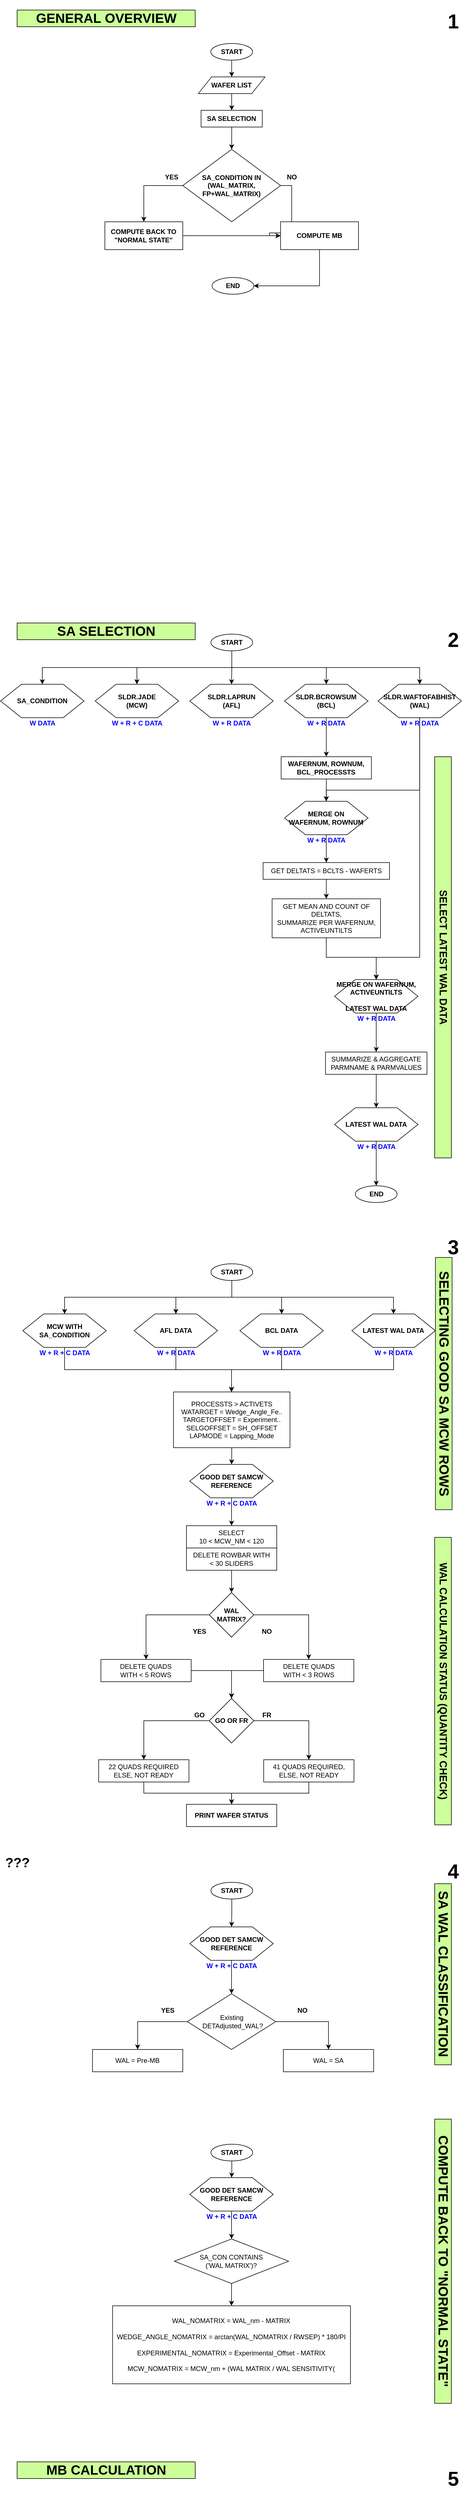 <mxfile version="12.9.9" type="github">
  <diagram id="1Mv5UenHe6NZsJKYI-XA" name="Page-1">
    <mxGraphModel dx="1143" dy="1230" grid="1" gridSize="10" guides="1" tooltips="1" connect="1" arrows="1" fold="1" page="1" pageScale="1" pageWidth="850" pageHeight="1100" math="0" shadow="0">
      <root>
        <mxCell id="0" />
        <mxCell id="1" parent="0" />
        <mxCell id="eDKnLKu3AF1lJeht246Q-283" value="&lt;h1&gt;SA WAL CLASSIFICATION&lt;/h1&gt;" style="rounded=0;whiteSpace=wrap;html=1;fontStyle=1;fillColor=#CCFF99;rotation=90;" vertex="1" parent="1">
          <mxGeometry x="642.47" y="3530" width="325.06" height="30" as="geometry" />
        </mxCell>
        <mxCell id="eDKnLKu3AF1lJeht246Q-268" value="&lt;h1&gt;SELECTING GOOD SA MCW ROWS&lt;/h1&gt;" style="rounded=0;whiteSpace=wrap;html=1;fontStyle=1;fillColor=#CCFF99;rotation=90;" vertex="1" parent="1">
          <mxGeometry x="580" y="2470" width="452.68" height="30" as="geometry" />
        </mxCell>
        <mxCell id="eDKnLKu3AF1lJeht246Q-3" style="edgeStyle=orthogonalEdgeStyle;rounded=0;orthogonalLoop=1;jettySize=auto;html=1;exitX=0.5;exitY=1;exitDx=0;exitDy=0;entryX=0.5;entryY=0;entryDx=0;entryDy=0;fontStyle=1" edge="1" parent="1" source="eDKnLKu3AF1lJeht246Q-1" target="eDKnLKu3AF1lJeht246Q-2">
          <mxGeometry relative="1" as="geometry" />
        </mxCell>
        <mxCell id="eDKnLKu3AF1lJeht246Q-1" value="&lt;span&gt;START&lt;/span&gt;" style="ellipse;whiteSpace=wrap;html=1;fontStyle=1" vertex="1" parent="1">
          <mxGeometry x="387.76" y="80" width="75" height="30" as="geometry" />
        </mxCell>
        <mxCell id="eDKnLKu3AF1lJeht246Q-5" style="edgeStyle=orthogonalEdgeStyle;rounded=0;orthogonalLoop=1;jettySize=auto;html=1;exitX=0.5;exitY=1;exitDx=0;exitDy=0;entryX=0.5;entryY=0;entryDx=0;entryDy=0;fontStyle=1" edge="1" parent="1" source="eDKnLKu3AF1lJeht246Q-2" target="eDKnLKu3AF1lJeht246Q-4">
          <mxGeometry relative="1" as="geometry" />
        </mxCell>
        <mxCell id="eDKnLKu3AF1lJeht246Q-2" value="WAFER LIST" style="shape=parallelogram;perimeter=parallelogramPerimeter;whiteSpace=wrap;html=1;fontStyle=1" vertex="1" parent="1">
          <mxGeometry x="365.26" y="140" width="120" height="30" as="geometry" />
        </mxCell>
        <mxCell id="eDKnLKu3AF1lJeht246Q-7" value="" style="edgeStyle=orthogonalEdgeStyle;rounded=0;orthogonalLoop=1;jettySize=auto;html=1;fontStyle=1" edge="1" parent="1" source="eDKnLKu3AF1lJeht246Q-4" target="eDKnLKu3AF1lJeht246Q-6">
          <mxGeometry relative="1" as="geometry" />
        </mxCell>
        <mxCell id="eDKnLKu3AF1lJeht246Q-4" value="&lt;span&gt;SA SELECTION&lt;/span&gt;" style="rounded=0;whiteSpace=wrap;html=1;fontStyle=1" vertex="1" parent="1">
          <mxGeometry x="370.27" y="200" width="110" height="30" as="geometry" />
        </mxCell>
        <mxCell id="eDKnLKu3AF1lJeht246Q-11" style="edgeStyle=orthogonalEdgeStyle;rounded=0;orthogonalLoop=1;jettySize=auto;html=1;exitX=0;exitY=0.5;exitDx=0;exitDy=0;entryX=0.5;entryY=0;entryDx=0;entryDy=0;fontStyle=1" edge="1" parent="1" source="eDKnLKu3AF1lJeht246Q-6" target="eDKnLKu3AF1lJeht246Q-8">
          <mxGeometry relative="1" as="geometry" />
        </mxCell>
        <mxCell id="eDKnLKu3AF1lJeht246Q-12" style="edgeStyle=orthogonalEdgeStyle;rounded=0;orthogonalLoop=1;jettySize=auto;html=1;exitX=1;exitY=0.5;exitDx=0;exitDy=0;fontStyle=1" edge="1" parent="1" source="eDKnLKu3AF1lJeht246Q-6" target="eDKnLKu3AF1lJeht246Q-10">
          <mxGeometry relative="1" as="geometry" />
        </mxCell>
        <mxCell id="eDKnLKu3AF1lJeht246Q-6" value="SA_CONDITION IN (WAL_MATRIX, FP+WAL_MATRIX)" style="rhombus;whiteSpace=wrap;html=1;fontStyle=1" vertex="1" parent="1">
          <mxGeometry x="337.4" y="270" width="175.71" height="130" as="geometry" />
        </mxCell>
        <mxCell id="eDKnLKu3AF1lJeht246Q-17" style="edgeStyle=orthogonalEdgeStyle;rounded=0;orthogonalLoop=1;jettySize=auto;html=1;exitX=1;exitY=0.5;exitDx=0;exitDy=0;fontStyle=1" edge="1" parent="1" source="eDKnLKu3AF1lJeht246Q-8" target="eDKnLKu3AF1lJeht246Q-10">
          <mxGeometry relative="1" as="geometry" />
        </mxCell>
        <mxCell id="eDKnLKu3AF1lJeht246Q-8" value="&lt;span&gt;COMPUTE BACK TO &quot;NORMAL STATE&quot;&lt;br&gt;&lt;/span&gt;" style="rounded=0;whiteSpace=wrap;html=1;fontStyle=1" vertex="1" parent="1">
          <mxGeometry x="197.4" y="400" width="140" height="50" as="geometry" />
        </mxCell>
        <mxCell id="eDKnLKu3AF1lJeht246Q-20" style="edgeStyle=orthogonalEdgeStyle;rounded=0;orthogonalLoop=1;jettySize=auto;html=1;exitX=0.5;exitY=1;exitDx=0;exitDy=0;entryX=1;entryY=0.5;entryDx=0;entryDy=0;fontStyle=1" edge="1" parent="1" source="eDKnLKu3AF1lJeht246Q-10" target="eDKnLKu3AF1lJeht246Q-18">
          <mxGeometry relative="1" as="geometry" />
        </mxCell>
        <mxCell id="eDKnLKu3AF1lJeht246Q-10" value="&lt;span&gt;COMPUTE MB&lt;br&gt;&lt;/span&gt;" style="rounded=0;whiteSpace=wrap;html=1;fontStyle=1" vertex="1" parent="1">
          <mxGeometry x="513.11" y="400" width="140" height="50" as="geometry" />
        </mxCell>
        <mxCell id="eDKnLKu3AF1lJeht246Q-13" value="&lt;span&gt;YES&lt;/span&gt;" style="text;html=1;align=center;verticalAlign=middle;resizable=0;points=[];autosize=1;fontStyle=1" vertex="1" parent="1">
          <mxGeometry x="297.4" y="310" width="40" height="20" as="geometry" />
        </mxCell>
        <mxCell id="eDKnLKu3AF1lJeht246Q-14" value="&lt;span&gt;NO&lt;/span&gt;" style="text;html=1;align=center;verticalAlign=middle;resizable=0;points=[];autosize=1;fontStyle=1" vertex="1" parent="1">
          <mxGeometry x="518.11" y="310" width="30" height="20" as="geometry" />
        </mxCell>
        <mxCell id="eDKnLKu3AF1lJeht246Q-18" value="&lt;span&gt;END&lt;/span&gt;" style="ellipse;whiteSpace=wrap;html=1;fontStyle=1" vertex="1" parent="1">
          <mxGeometry x="390" y="500" width="75" height="30" as="geometry" />
        </mxCell>
        <mxCell id="eDKnLKu3AF1lJeht246Q-21" value="&lt;h1&gt;&lt;span&gt;SA SELECTION&lt;/span&gt;&lt;/h1&gt;" style="rounded=0;whiteSpace=wrap;html=1;fontStyle=1;fillColor=#CCFF99;" vertex="1" parent="1">
          <mxGeometry x="39.76" y="1120" width="320" height="30" as="geometry" />
        </mxCell>
        <mxCell id="eDKnLKu3AF1lJeht246Q-38" style="edgeStyle=orthogonalEdgeStyle;rounded=0;orthogonalLoop=1;jettySize=auto;html=1;exitX=0.5;exitY=1;exitDx=0;exitDy=0;fontStyle=1" edge="1" parent="1" source="eDKnLKu3AF1lJeht246Q-22" target="eDKnLKu3AF1lJeht246Q-36">
          <mxGeometry relative="1" as="geometry" />
        </mxCell>
        <mxCell id="eDKnLKu3AF1lJeht246Q-39" style="edgeStyle=orthogonalEdgeStyle;rounded=0;orthogonalLoop=1;jettySize=auto;html=1;exitX=0.5;exitY=1;exitDx=0;exitDy=0;fontStyle=1" edge="1" parent="1" source="eDKnLKu3AF1lJeht246Q-22" target="eDKnLKu3AF1lJeht246Q-29">
          <mxGeometry relative="1" as="geometry" />
        </mxCell>
        <mxCell id="eDKnLKu3AF1lJeht246Q-40" style="edgeStyle=orthogonalEdgeStyle;rounded=0;orthogonalLoop=1;jettySize=auto;html=1;exitX=0.5;exitY=1;exitDx=0;exitDy=0;fontStyle=1" edge="1" parent="1" source="eDKnLKu3AF1lJeht246Q-22" target="eDKnLKu3AF1lJeht246Q-23">
          <mxGeometry relative="1" as="geometry" />
        </mxCell>
        <mxCell id="eDKnLKu3AF1lJeht246Q-41" style="edgeStyle=orthogonalEdgeStyle;rounded=0;orthogonalLoop=1;jettySize=auto;html=1;exitX=0.5;exitY=1;exitDx=0;exitDy=0;fontStyle=1" edge="1" parent="1" source="eDKnLKu3AF1lJeht246Q-22" target="eDKnLKu3AF1lJeht246Q-25">
          <mxGeometry relative="1" as="geometry" />
        </mxCell>
        <mxCell id="eDKnLKu3AF1lJeht246Q-42" style="edgeStyle=orthogonalEdgeStyle;rounded=0;orthogonalLoop=1;jettySize=auto;html=1;exitX=0.5;exitY=1;exitDx=0;exitDy=0;fontStyle=1" edge="1" parent="1" source="eDKnLKu3AF1lJeht246Q-22" target="eDKnLKu3AF1lJeht246Q-27">
          <mxGeometry relative="1" as="geometry" />
        </mxCell>
        <mxCell id="eDKnLKu3AF1lJeht246Q-22" value="&lt;span&gt;START&lt;/span&gt;" style="ellipse;whiteSpace=wrap;html=1;fontStyle=1" vertex="1" parent="1">
          <mxGeometry x="388" y="1140" width="75" height="30" as="geometry" />
        </mxCell>
        <mxCell id="eDKnLKu3AF1lJeht246Q-23" value="SLDR.JADE&lt;br&gt;(MCW)" style="shape=hexagon;perimeter=hexagonPerimeter2;whiteSpace=wrap;html=1;fontStyle=1" vertex="1" parent="1">
          <mxGeometry x="180" y="1230" width="150" height="60" as="geometry" />
        </mxCell>
        <mxCell id="eDKnLKu3AF1lJeht246Q-24" value="&lt;font color=&quot;#0000ff&quot;&gt;W + R + C DATA&lt;/font&gt;" style="text;html=1;align=center;verticalAlign=middle;resizable=0;points=[];autosize=1;fontStyle=1" vertex="1" parent="1">
          <mxGeometry x="200" y="1290" width="110" height="20" as="geometry" />
        </mxCell>
        <mxCell id="eDKnLKu3AF1lJeht246Q-25" value="SLDR.LAPRUN&lt;br&gt;(AFL)" style="shape=hexagon;perimeter=hexagonPerimeter2;whiteSpace=wrap;html=1;fontStyle=1" vertex="1" parent="1">
          <mxGeometry x="350" y="1230" width="150" height="60" as="geometry" />
        </mxCell>
        <mxCell id="eDKnLKu3AF1lJeht246Q-26" value="&lt;font color=&quot;#0000ff&quot;&gt;W + R DATA&lt;/font&gt;" style="text;html=1;align=center;verticalAlign=middle;resizable=0;points=[];autosize=1;fontStyle=1" vertex="1" parent="1">
          <mxGeometry x="385" y="1290" width="80" height="20" as="geometry" />
        </mxCell>
        <mxCell id="eDKnLKu3AF1lJeht246Q-142" value="" style="edgeStyle=orthogonalEdgeStyle;rounded=0;orthogonalLoop=1;jettySize=auto;html=1;fontStyle=1" edge="1" parent="1" source="eDKnLKu3AF1lJeht246Q-27" target="eDKnLKu3AF1lJeht246Q-44">
          <mxGeometry relative="1" as="geometry" />
        </mxCell>
        <mxCell id="eDKnLKu3AF1lJeht246Q-27" value="SLDR.BCROWSUM&lt;br&gt;(BCL)" style="shape=hexagon;perimeter=hexagonPerimeter2;whiteSpace=wrap;html=1;fontStyle=1" vertex="1" parent="1">
          <mxGeometry x="520.27" y="1230" width="150" height="60" as="geometry" />
        </mxCell>
        <mxCell id="eDKnLKu3AF1lJeht246Q-28" value="&lt;font color=&quot;#0000ff&quot;&gt;W + R DATA&lt;/font&gt;" style="text;html=1;align=center;verticalAlign=middle;resizable=0;points=[];autosize=1;fontStyle=1" vertex="1" parent="1">
          <mxGeometry x="555.27" y="1290" width="80" height="20" as="geometry" />
        </mxCell>
        <mxCell id="eDKnLKu3AF1lJeht246Q-70" style="edgeStyle=orthogonalEdgeStyle;rounded=0;orthogonalLoop=1;jettySize=auto;html=1;fontStyle=1" edge="1" parent="1" source="eDKnLKu3AF1lJeht246Q-29" target="eDKnLKu3AF1lJeht246Q-63">
          <mxGeometry relative="1" as="geometry">
            <Array as="points">
              <mxPoint x="763" y="1720" />
              <mxPoint x="685" y="1720" />
            </Array>
          </mxGeometry>
        </mxCell>
        <mxCell id="eDKnLKu3AF1lJeht246Q-143" style="edgeStyle=orthogonalEdgeStyle;rounded=0;orthogonalLoop=1;jettySize=auto;html=1;entryX=0.5;entryY=0;entryDx=0;entryDy=0;fontStyle=1" edge="1" parent="1" source="eDKnLKu3AF1lJeht246Q-29" target="eDKnLKu3AF1lJeht246Q-48">
          <mxGeometry relative="1" as="geometry">
            <Array as="points">
              <mxPoint x="763" y="1420" />
              <mxPoint x="595" y="1420" />
            </Array>
          </mxGeometry>
        </mxCell>
        <mxCell id="eDKnLKu3AF1lJeht246Q-29" value="SLDR.WAFTOFABHIST&lt;br&gt;(WAL)" style="shape=hexagon;perimeter=hexagonPerimeter2;whiteSpace=wrap;html=1;fontStyle=1" vertex="1" parent="1">
          <mxGeometry x="688.11" y="1230" width="150" height="60" as="geometry" />
        </mxCell>
        <mxCell id="eDKnLKu3AF1lJeht246Q-30" value="&lt;font color=&quot;#0000ff&quot;&gt;W + R DATA&lt;/font&gt;" style="text;html=1;align=center;verticalAlign=middle;resizable=0;points=[];autosize=1;fontStyle=1" vertex="1" parent="1">
          <mxGeometry x="723.11" y="1290" width="80" height="20" as="geometry" />
        </mxCell>
        <mxCell id="eDKnLKu3AF1lJeht246Q-36" value="SA_CONDITION" style="shape=hexagon;perimeter=hexagonPerimeter2;whiteSpace=wrap;html=1;fontStyle=1" vertex="1" parent="1">
          <mxGeometry x="10" y="1230" width="150" height="60" as="geometry" />
        </mxCell>
        <mxCell id="eDKnLKu3AF1lJeht246Q-37" value="&lt;font color=&quot;#0000ff&quot;&gt;W DATA&lt;/font&gt;" style="text;html=1;align=center;verticalAlign=middle;resizable=0;points=[];autosize=1;fontStyle=1" vertex="1" parent="1">
          <mxGeometry x="55" y="1290" width="60" height="20" as="geometry" />
        </mxCell>
        <mxCell id="eDKnLKu3AF1lJeht246Q-144" value="" style="edgeStyle=orthogonalEdgeStyle;rounded=0;orthogonalLoop=1;jettySize=auto;html=1;fontStyle=1" edge="1" parent="1" source="eDKnLKu3AF1lJeht246Q-44" target="eDKnLKu3AF1lJeht246Q-48">
          <mxGeometry relative="1" as="geometry" />
        </mxCell>
        <mxCell id="eDKnLKu3AF1lJeht246Q-44" value="WAFERNUM, ROWNUM, BCL_PROCESSTS" style="rounded=0;whiteSpace=wrap;html=1;fontStyle=1" vertex="1" parent="1">
          <mxGeometry x="514.15" y="1360" width="162.23" height="40" as="geometry" />
        </mxCell>
        <mxCell id="eDKnLKu3AF1lJeht246Q-55" style="edgeStyle=orthogonalEdgeStyle;rounded=0;orthogonalLoop=1;jettySize=auto;html=1;exitX=0.5;exitY=1;exitDx=0;exitDy=0;entryX=0.5;entryY=0;entryDx=0;entryDy=0;fontStyle=1" edge="1" parent="1" source="eDKnLKu3AF1lJeht246Q-48" target="eDKnLKu3AF1lJeht246Q-52">
          <mxGeometry relative="1" as="geometry" />
        </mxCell>
        <mxCell id="eDKnLKu3AF1lJeht246Q-48" value="MERGE ON &lt;br&gt;WAFERNUM, ROWNUM" style="shape=hexagon;perimeter=hexagonPerimeter2;whiteSpace=wrap;html=1;fontStyle=1" vertex="1" parent="1">
          <mxGeometry x="520.27" y="1440" width="150" height="60" as="geometry" />
        </mxCell>
        <mxCell id="eDKnLKu3AF1lJeht246Q-49" value="&lt;font color=&quot;#0000ff&quot;&gt;W + R DATA&lt;/font&gt;" style="text;html=1;align=center;verticalAlign=middle;resizable=0;points=[];autosize=1;fontStyle=1" vertex="1" parent="1">
          <mxGeometry x="555.27" y="1500" width="80" height="20" as="geometry" />
        </mxCell>
        <mxCell id="eDKnLKu3AF1lJeht246Q-59" style="edgeStyle=orthogonalEdgeStyle;rounded=0;orthogonalLoop=1;jettySize=auto;html=1;exitX=0.5;exitY=1;exitDx=0;exitDy=0;fontStyle=1" edge="1" parent="1" source="eDKnLKu3AF1lJeht246Q-52" target="eDKnLKu3AF1lJeht246Q-56">
          <mxGeometry relative="1" as="geometry" />
        </mxCell>
        <mxCell id="eDKnLKu3AF1lJeht246Q-52" value="&lt;span&gt;GET DELTATS = BCLTS - WAFERTS&lt;br&gt;&lt;/span&gt;" style="rounded=0;whiteSpace=wrap;html=1;fontStyle=0" vertex="1" parent="1">
          <mxGeometry x="481.72" y="1550" width="227.1" height="30" as="geometry" />
        </mxCell>
        <mxCell id="eDKnLKu3AF1lJeht246Q-71" style="edgeStyle=orthogonalEdgeStyle;rounded=0;orthogonalLoop=1;jettySize=auto;html=1;fontStyle=1" edge="1" parent="1" source="eDKnLKu3AF1lJeht246Q-56" target="eDKnLKu3AF1lJeht246Q-63">
          <mxGeometry relative="1" as="geometry">
            <Array as="points">
              <mxPoint x="595" y="1720" />
              <mxPoint x="685" y="1720" />
            </Array>
          </mxGeometry>
        </mxCell>
        <mxCell id="eDKnLKu3AF1lJeht246Q-56" value="GET MEAN AND COUNT OF DELTATS,&lt;br&gt;SUMMARIZE PER WAFERNUM, ACTIVEUNTILTS" style="rounded=0;whiteSpace=wrap;html=1;fontStyle=0" vertex="1" parent="1">
          <mxGeometry x="497.9" y="1615" width="194.73" height="70" as="geometry" />
        </mxCell>
        <mxCell id="eDKnLKu3AF1lJeht246Q-159" style="edgeStyle=orthogonalEdgeStyle;rounded=0;orthogonalLoop=1;jettySize=auto;html=1;exitX=0.5;exitY=1;exitDx=0;exitDy=0;" edge="1" parent="1" source="eDKnLKu3AF1lJeht246Q-63" target="eDKnLKu3AF1lJeht246Q-156">
          <mxGeometry relative="1" as="geometry" />
        </mxCell>
        <mxCell id="eDKnLKu3AF1lJeht246Q-63" value="MERGE ON WAFERNUM, ACTIVEUNTILTS&lt;br&gt;&lt;br&gt;LATEST WAL DATA" style="shape=hexagon;perimeter=hexagonPerimeter2;whiteSpace=wrap;html=1;fontStyle=1" vertex="1" parent="1">
          <mxGeometry x="610" y="1760" width="150" height="60" as="geometry" />
        </mxCell>
        <mxCell id="eDKnLKu3AF1lJeht246Q-64" value="&lt;font color=&quot;#0000ff&quot;&gt;W + R DATA&lt;/font&gt;" style="text;html=1;align=center;verticalAlign=middle;resizable=0;points=[];autosize=1;fontStyle=1" vertex="1" parent="1">
          <mxGeometry x="645" y="1820" width="80" height="20" as="geometry" />
        </mxCell>
        <mxCell id="eDKnLKu3AF1lJeht246Q-72" value="&lt;font color=&quot;#0000ff&quot;&gt;W + R DATA&lt;/font&gt;" style="text;html=1;align=center;verticalAlign=middle;resizable=0;points=[];autosize=1;fontStyle=1" vertex="1" parent="1">
          <mxGeometry x="645" y="2050" width="80" height="20" as="geometry" />
        </mxCell>
        <mxCell id="eDKnLKu3AF1lJeht246Q-299" style="edgeStyle=orthogonalEdgeStyle;rounded=0;orthogonalLoop=1;jettySize=auto;html=1;entryX=0.5;entryY=0;entryDx=0;entryDy=0;" edge="1" parent="1" source="eDKnLKu3AF1lJeht246Q-73" target="eDKnLKu3AF1lJeht246Q-298">
          <mxGeometry relative="1" as="geometry" />
        </mxCell>
        <mxCell id="eDKnLKu3AF1lJeht246Q-73" value="LATEST WAL DATA" style="shape=hexagon;perimeter=hexagonPerimeter2;whiteSpace=wrap;html=1;fontStyle=1" vertex="1" parent="1">
          <mxGeometry x="610" y="1990" width="150" height="60" as="geometry" />
        </mxCell>
        <mxCell id="eDKnLKu3AF1lJeht246Q-93" value="SELECT&lt;br&gt;10 &amp;lt; MCW_NM &amp;lt; 120" style="rounded=0;whiteSpace=wrap;html=1;fontStyle=0" vertex="1" parent="1">
          <mxGeometry x="344" y="2740" width="162.23" height="40" as="geometry" />
        </mxCell>
        <mxCell id="eDKnLKu3AF1lJeht246Q-313" style="edgeStyle=orthogonalEdgeStyle;rounded=0;orthogonalLoop=1;jettySize=auto;html=1;exitX=0.5;exitY=1;exitDx=0;exitDy=0;" edge="1" parent="1" source="eDKnLKu3AF1lJeht246Q-97" target="eDKnLKu3AF1lJeht246Q-99">
          <mxGeometry relative="1" as="geometry" />
        </mxCell>
        <mxCell id="eDKnLKu3AF1lJeht246Q-97" value="DELETE ROWBAR WITH&lt;br&gt;&amp;lt; 30 SLIDERS" style="rounded=0;whiteSpace=wrap;html=1;fontStyle=0" vertex="1" parent="1">
          <mxGeometry x="344" y="2780" width="162.23" height="40" as="geometry" />
        </mxCell>
        <mxCell id="eDKnLKu3AF1lJeht246Q-314" style="edgeStyle=orthogonalEdgeStyle;rounded=0;orthogonalLoop=1;jettySize=auto;html=1;exitX=0;exitY=0.5;exitDx=0;exitDy=0;" edge="1" parent="1" source="eDKnLKu3AF1lJeht246Q-99" target="eDKnLKu3AF1lJeht246Q-107">
          <mxGeometry relative="1" as="geometry" />
        </mxCell>
        <mxCell id="eDKnLKu3AF1lJeht246Q-315" style="edgeStyle=orthogonalEdgeStyle;rounded=0;orthogonalLoop=1;jettySize=auto;html=1;exitX=1;exitY=0.5;exitDx=0;exitDy=0;entryX=0.5;entryY=0;entryDx=0;entryDy=0;" edge="1" parent="1" source="eDKnLKu3AF1lJeht246Q-99" target="eDKnLKu3AF1lJeht246Q-104">
          <mxGeometry relative="1" as="geometry" />
        </mxCell>
        <mxCell id="eDKnLKu3AF1lJeht246Q-99" value="WAL MATRIX?" style="rhombus;whiteSpace=wrap;html=1;fontStyle=1" vertex="1" parent="1">
          <mxGeometry x="385.0" y="2860" width="80" height="80" as="geometry" />
        </mxCell>
        <mxCell id="eDKnLKu3AF1lJeht246Q-318" style="edgeStyle=orthogonalEdgeStyle;rounded=0;orthogonalLoop=1;jettySize=auto;html=1;exitX=0;exitY=0.5;exitDx=0;exitDy=0;entryX=0.5;entryY=0;entryDx=0;entryDy=0;" edge="1" parent="1" source="eDKnLKu3AF1lJeht246Q-104" target="eDKnLKu3AF1lJeht246Q-120">
          <mxGeometry relative="1" as="geometry" />
        </mxCell>
        <mxCell id="eDKnLKu3AF1lJeht246Q-104" value="DELETE QUADS &lt;br&gt;WITH &amp;lt; 3 ROWS" style="rounded=0;whiteSpace=wrap;html=1;fontStyle=0" vertex="1" parent="1">
          <mxGeometry x="482.5" y="2980" width="162.23" height="40" as="geometry" />
        </mxCell>
        <mxCell id="eDKnLKu3AF1lJeht246Q-317" style="edgeStyle=orthogonalEdgeStyle;rounded=0;orthogonalLoop=1;jettySize=auto;html=1;exitX=1;exitY=0.5;exitDx=0;exitDy=0;entryX=0.5;entryY=0;entryDx=0;entryDy=0;" edge="1" parent="1" source="eDKnLKu3AF1lJeht246Q-107" target="eDKnLKu3AF1lJeht246Q-120">
          <mxGeometry relative="1" as="geometry" />
        </mxCell>
        <mxCell id="eDKnLKu3AF1lJeht246Q-107" value="DELETE QUADS &lt;br&gt;WITH &amp;lt; 5 ROWS" style="rounded=0;whiteSpace=wrap;html=1;fontStyle=0" vertex="1" parent="1">
          <mxGeometry x="190.27" y="2980" width="162.23" height="40" as="geometry" />
        </mxCell>
        <mxCell id="eDKnLKu3AF1lJeht246Q-110" value="&lt;span&gt;YES&lt;/span&gt;" style="text;html=1;align=center;verticalAlign=middle;resizable=0;points=[];autosize=1;fontStyle=1" vertex="1" parent="1">
          <mxGeometry x="346.93" y="2920" width="40" height="20" as="geometry" />
        </mxCell>
        <mxCell id="eDKnLKu3AF1lJeht246Q-111" value="&lt;span&gt;NO&lt;/span&gt;" style="text;html=1;align=center;verticalAlign=middle;resizable=0;points=[];autosize=1;fontStyle=1" vertex="1" parent="1">
          <mxGeometry x="473.05" y="2920" width="30" height="20" as="geometry" />
        </mxCell>
        <mxCell id="eDKnLKu3AF1lJeht246Q-319" style="edgeStyle=orthogonalEdgeStyle;rounded=0;orthogonalLoop=1;jettySize=auto;html=1;exitX=0;exitY=0.5;exitDx=0;exitDy=0;" edge="1" parent="1" source="eDKnLKu3AF1lJeht246Q-120" target="eDKnLKu3AF1lJeht246Q-122">
          <mxGeometry relative="1" as="geometry" />
        </mxCell>
        <mxCell id="eDKnLKu3AF1lJeht246Q-320" style="edgeStyle=orthogonalEdgeStyle;rounded=0;orthogonalLoop=1;jettySize=auto;html=1;exitX=1;exitY=0.5;exitDx=0;exitDy=0;" edge="1" parent="1" source="eDKnLKu3AF1lJeht246Q-120" target="eDKnLKu3AF1lJeht246Q-121">
          <mxGeometry relative="1" as="geometry" />
        </mxCell>
        <mxCell id="eDKnLKu3AF1lJeht246Q-120" value="GO OR FR" style="rhombus;whiteSpace=wrap;html=1;fontStyle=1" vertex="1" parent="1">
          <mxGeometry x="385.0" y="3050" width="80" height="80" as="geometry" />
        </mxCell>
        <mxCell id="eDKnLKu3AF1lJeht246Q-323" style="edgeStyle=orthogonalEdgeStyle;rounded=0;orthogonalLoop=1;jettySize=auto;html=1;exitX=0.5;exitY=1;exitDx=0;exitDy=0;" edge="1" parent="1" source="eDKnLKu3AF1lJeht246Q-121" target="eDKnLKu3AF1lJeht246Q-321">
          <mxGeometry relative="1" as="geometry" />
        </mxCell>
        <mxCell id="eDKnLKu3AF1lJeht246Q-121" value="41 QUADS REQUIRED,&lt;br&gt;ELSE, NOT READY" style="rounded=0;whiteSpace=wrap;html=1;fontStyle=0" vertex="1" parent="1">
          <mxGeometry x="482.77" y="3160" width="162.23" height="40" as="geometry" />
        </mxCell>
        <mxCell id="eDKnLKu3AF1lJeht246Q-322" style="edgeStyle=orthogonalEdgeStyle;rounded=0;orthogonalLoop=1;jettySize=auto;html=1;exitX=0.5;exitY=1;exitDx=0;exitDy=0;" edge="1" parent="1" source="eDKnLKu3AF1lJeht246Q-122" target="eDKnLKu3AF1lJeht246Q-321">
          <mxGeometry relative="1" as="geometry" />
        </mxCell>
        <mxCell id="eDKnLKu3AF1lJeht246Q-122" value="22 QUADS REQUIRED&lt;br&gt;ELSE, NOT READY" style="rounded=0;whiteSpace=wrap;html=1;fontStyle=0" vertex="1" parent="1">
          <mxGeometry x="186.29" y="3160" width="162.23" height="40" as="geometry" />
        </mxCell>
        <mxCell id="eDKnLKu3AF1lJeht246Q-276" style="edgeStyle=orthogonalEdgeStyle;rounded=0;orthogonalLoop=1;jettySize=auto;html=1;" edge="1" parent="1" source="eDKnLKu3AF1lJeht246Q-145" target="eDKnLKu3AF1lJeht246Q-147">
          <mxGeometry relative="1" as="geometry">
            <Array as="points">
              <mxPoint x="125" y="2460" />
              <mxPoint x="425" y="2460" />
            </Array>
          </mxGeometry>
        </mxCell>
        <mxCell id="eDKnLKu3AF1lJeht246Q-145" value="MCW WITH SA_CONDITION" style="shape=hexagon;perimeter=hexagonPerimeter2;whiteSpace=wrap;html=1;fontStyle=1" vertex="1" parent="1">
          <mxGeometry x="50" y="2360" width="150" height="60" as="geometry" />
        </mxCell>
        <mxCell id="eDKnLKu3AF1lJeht246Q-146" value="&lt;font color=&quot;#0000ff&quot;&gt;W + R + C DATA&lt;/font&gt;" style="text;html=1;align=center;verticalAlign=middle;resizable=0;points=[];autosize=1;fontStyle=1" vertex="1" parent="1">
          <mxGeometry x="70" y="2420" width="110" height="20" as="geometry" />
        </mxCell>
        <mxCell id="eDKnLKu3AF1lJeht246Q-280" style="edgeStyle=orthogonalEdgeStyle;rounded=0;orthogonalLoop=1;jettySize=auto;html=1;" edge="1" parent="1" source="eDKnLKu3AF1lJeht246Q-147" target="eDKnLKu3AF1lJeht246Q-183">
          <mxGeometry relative="1" as="geometry" />
        </mxCell>
        <mxCell id="eDKnLKu3AF1lJeht246Q-147" value="PROCESSTS &amp;gt; ACTIVETS&lt;br&gt;WATARGET = Wedge_Angle_Fe..&lt;br&gt;TARGETOFFSET = Experiment..&lt;br&gt;SELGOFFSET = SH_OFFSET&lt;br&gt;LAPMODE = Lapping_Mode" style="rounded=0;whiteSpace=wrap;html=1;fontStyle=0" vertex="1" parent="1">
          <mxGeometry x="320.73" y="2500" width="209.27" height="100" as="geometry" />
        </mxCell>
        <mxCell id="eDKnLKu3AF1lJeht246Q-275" style="edgeStyle=orthogonalEdgeStyle;rounded=0;orthogonalLoop=1;jettySize=auto;html=1;" edge="1" parent="1" source="eDKnLKu3AF1lJeht246Q-152" target="eDKnLKu3AF1lJeht246Q-147">
          <mxGeometry relative="1" as="geometry">
            <Array as="points">
              <mxPoint x="325" y="2460" />
              <mxPoint x="425" y="2460" />
            </Array>
          </mxGeometry>
        </mxCell>
        <mxCell id="eDKnLKu3AF1lJeht246Q-152" value="AFL DATA" style="shape=hexagon;perimeter=hexagonPerimeter2;whiteSpace=wrap;html=1;fontStyle=1" vertex="1" parent="1">
          <mxGeometry x="250" y="2360" width="150" height="60" as="geometry" />
        </mxCell>
        <mxCell id="eDKnLKu3AF1lJeht246Q-153" value="&lt;font color=&quot;#0000ff&quot;&gt;W + R DATA&lt;/font&gt;" style="text;html=1;align=center;verticalAlign=middle;resizable=0;points=[];autosize=1;fontStyle=1" vertex="1" parent="1">
          <mxGeometry x="285" y="2420" width="80" height="20" as="geometry" />
        </mxCell>
        <mxCell id="eDKnLKu3AF1lJeht246Q-279" style="edgeStyle=orthogonalEdgeStyle;rounded=0;orthogonalLoop=1;jettySize=auto;html=1;" edge="1" parent="1" source="eDKnLKu3AF1lJeht246Q-154" target="eDKnLKu3AF1lJeht246Q-147">
          <mxGeometry relative="1" as="geometry">
            <Array as="points">
              <mxPoint x="515" y="2460" />
              <mxPoint x="425" y="2460" />
            </Array>
          </mxGeometry>
        </mxCell>
        <mxCell id="eDKnLKu3AF1lJeht246Q-154" value="BCL DATA" style="shape=hexagon;perimeter=hexagonPerimeter2;whiteSpace=wrap;html=1;fontStyle=1" vertex="1" parent="1">
          <mxGeometry x="440" y="2360" width="150" height="60" as="geometry" />
        </mxCell>
        <mxCell id="eDKnLKu3AF1lJeht246Q-155" value="&lt;font color=&quot;#0000ff&quot;&gt;W + R DATA&lt;/font&gt;" style="text;html=1;align=center;verticalAlign=middle;resizable=0;points=[];autosize=1;fontStyle=1" vertex="1" parent="1">
          <mxGeometry x="475" y="2420" width="80" height="20" as="geometry" />
        </mxCell>
        <mxCell id="eDKnLKu3AF1lJeht246Q-160" value="" style="edgeStyle=orthogonalEdgeStyle;rounded=0;orthogonalLoop=1;jettySize=auto;html=1;" edge="1" parent="1" source="eDKnLKu3AF1lJeht246Q-156" target="eDKnLKu3AF1lJeht246Q-73">
          <mxGeometry relative="1" as="geometry" />
        </mxCell>
        <mxCell id="eDKnLKu3AF1lJeht246Q-156" value="&lt;div&gt;&lt;span style=&quot;font-weight: normal&quot;&gt;&lt;span style=&quot;color: rgb(0 , 0 , 0) ; font-family: &amp;#34;helvetica&amp;#34; ; font-size: 12px ; font-style: normal ; letter-spacing: normal ; text-indent: 0px ; text-transform: none ; word-spacing: 0px ; background-color: rgb(248 , 249 , 250) ; float: none ; display: inline&quot;&gt;SUMMARIZE &amp;amp; AGGREGATE PARMNAME &amp;amp; PARMVALUES&lt;/span&gt;&lt;/span&gt;&lt;br&gt;&lt;/div&gt;" style="rounded=0;whiteSpace=wrap;html=1;fontStyle=1" vertex="1" parent="1">
          <mxGeometry x="593.81" y="1890" width="182.37" height="40" as="geometry" />
        </mxCell>
        <mxCell id="eDKnLKu3AF1lJeht246Q-312" style="edgeStyle=orthogonalEdgeStyle;rounded=0;orthogonalLoop=1;jettySize=auto;html=1;exitX=0.5;exitY=1;exitDx=0;exitDy=0;" edge="1" parent="1" source="eDKnLKu3AF1lJeht246Q-183" target="eDKnLKu3AF1lJeht246Q-93">
          <mxGeometry relative="1" as="geometry" />
        </mxCell>
        <mxCell id="eDKnLKu3AF1lJeht246Q-183" value="GOOD DET SAMCW REFERENCE" style="shape=hexagon;perimeter=hexagonPerimeter2;whiteSpace=wrap;html=1;fontStyle=1" vertex="1" parent="1">
          <mxGeometry x="350" y="2630" width="150" height="60" as="geometry" />
        </mxCell>
        <mxCell id="eDKnLKu3AF1lJeht246Q-184" value="&lt;font color=&quot;#0000ff&quot;&gt;W + R + C DATA&lt;/font&gt;" style="text;html=1;align=center;verticalAlign=middle;resizable=0;points=[];autosize=1;fontStyle=1" vertex="1" parent="1">
          <mxGeometry x="370.36" y="2690" width="110" height="20" as="geometry" />
        </mxCell>
        <mxCell id="eDKnLKu3AF1lJeht246Q-294" style="edgeStyle=orthogonalEdgeStyle;rounded=0;orthogonalLoop=1;jettySize=auto;html=1;exitX=0;exitY=0.5;exitDx=0;exitDy=0;entryX=0.5;entryY=0;entryDx=0;entryDy=0;" edge="1" parent="1" source="eDKnLKu3AF1lJeht246Q-188" target="eDKnLKu3AF1lJeht246Q-192">
          <mxGeometry relative="1" as="geometry" />
        </mxCell>
        <mxCell id="eDKnLKu3AF1lJeht246Q-295" style="edgeStyle=orthogonalEdgeStyle;rounded=0;orthogonalLoop=1;jettySize=auto;html=1;entryX=0.5;entryY=0;entryDx=0;entryDy=0;" edge="1" parent="1" source="eDKnLKu3AF1lJeht246Q-188" target="eDKnLKu3AF1lJeht246Q-194">
          <mxGeometry relative="1" as="geometry" />
        </mxCell>
        <mxCell id="eDKnLKu3AF1lJeht246Q-188" value="&lt;span style=&quot;font-weight: normal&quot;&gt;Existing&lt;br&gt;&amp;nbsp;DETAdjusted_WAL?&lt;/span&gt;" style="rhombus;whiteSpace=wrap;html=1;fontStyle=1" vertex="1" parent="1">
          <mxGeometry x="345.57" y="3580" width="158.86" height="100" as="geometry" />
        </mxCell>
        <mxCell id="eDKnLKu3AF1lJeht246Q-192" value="WAL = Pre-MB" style="rounded=0;whiteSpace=wrap;html=1;fontStyle=0" vertex="1" parent="1">
          <mxGeometry x="175.17" y="3680" width="162.23" height="40" as="geometry" />
        </mxCell>
        <mxCell id="eDKnLKu3AF1lJeht246Q-194" value="WAL = SA" style="rounded=0;whiteSpace=wrap;html=1;fontStyle=0" vertex="1" parent="1">
          <mxGeometry x="518.11" y="3680" width="162.23" height="40" as="geometry" />
        </mxCell>
        <mxCell id="eDKnLKu3AF1lJeht246Q-196" value="&lt;b&gt;YES&lt;/b&gt;" style="text;html=1;align=center;verticalAlign=middle;resizable=0;points=[];autosize=1;" vertex="1" parent="1">
          <mxGeometry x="290" y="3600" width="40" height="20" as="geometry" />
        </mxCell>
        <mxCell id="eDKnLKu3AF1lJeht246Q-204" value="&lt;b&gt;NO&lt;/b&gt;" style="text;html=1;align=center;verticalAlign=middle;resizable=0;points=[];autosize=1;" vertex="1" parent="1">
          <mxGeometry x="537.13" y="3600" width="30" height="20" as="geometry" />
        </mxCell>
        <mxCell id="eDKnLKu3AF1lJeht246Q-332" style="edgeStyle=orthogonalEdgeStyle;rounded=0;orthogonalLoop=1;jettySize=auto;html=1;exitX=0.5;exitY=1;exitDx=0;exitDy=0;" edge="1" parent="1" source="eDKnLKu3AF1lJeht246Q-206" target="eDKnLKu3AF1lJeht246Q-329">
          <mxGeometry relative="1" as="geometry" />
        </mxCell>
        <mxCell id="eDKnLKu3AF1lJeht246Q-206" value="&lt;span&gt;START&lt;/span&gt;" style="ellipse;whiteSpace=wrap;html=1;fontStyle=1" vertex="1" parent="1">
          <mxGeometry x="388" y="3850" width="75" height="30" as="geometry" />
        </mxCell>
        <mxCell id="eDKnLKu3AF1lJeht246Q-239" style="edgeStyle=orthogonalEdgeStyle;rounded=0;orthogonalLoop=1;jettySize=auto;html=1;" edge="1" parent="1" source="eDKnLKu3AF1lJeht246Q-233" target="eDKnLKu3AF1lJeht246Q-238">
          <mxGeometry relative="1" as="geometry" />
        </mxCell>
        <mxCell id="eDKnLKu3AF1lJeht246Q-233" value="&lt;span&gt;SA_CON CONTAINS &lt;br&gt;(&#39;WAL MATRIX&#39;)?&lt;/span&gt;" style="rhombus;whiteSpace=wrap;html=1;fontStyle=0" vertex="1" parent="1">
          <mxGeometry x="322.37" y="4020" width="205.24" height="80" as="geometry" />
        </mxCell>
        <mxCell id="eDKnLKu3AF1lJeht246Q-238" value="WAL_NOMATRIX = WAL_nm - MATRIX&lt;br&gt;&lt;br&gt;WEDGE_ANGLE_NOMATRIX = arctan(WAL_NOMATRIX / RWSEP) * 180/PI&lt;br&gt;&lt;br&gt;EXPERIMENTAL_NOMATRIX = Experimental_Offset - MATRIX&lt;br&gt;&lt;br&gt;MCW_NOMATRIX = MCW_nm + (WAL MATRIX / WAL SENSITIVITY(" style="rounded=0;whiteSpace=wrap;html=1;fontStyle=0" vertex="1" parent="1">
          <mxGeometry x="211.28" y="4140" width="427.43" height="140" as="geometry" />
        </mxCell>
        <mxCell id="eDKnLKu3AF1lJeht246Q-278" style="edgeStyle=orthogonalEdgeStyle;rounded=0;orthogonalLoop=1;jettySize=auto;html=1;" edge="1" parent="1" source="eDKnLKu3AF1lJeht246Q-259" target="eDKnLKu3AF1lJeht246Q-147">
          <mxGeometry relative="1" as="geometry">
            <Array as="points">
              <mxPoint x="716" y="2460" />
              <mxPoint x="425" y="2460" />
            </Array>
          </mxGeometry>
        </mxCell>
        <mxCell id="eDKnLKu3AF1lJeht246Q-259" value="LATEST WAL DATA" style="shape=hexagon;perimeter=hexagonPerimeter2;whiteSpace=wrap;html=1;fontStyle=1" vertex="1" parent="1">
          <mxGeometry x="641.22" y="2360" width="150" height="60" as="geometry" />
        </mxCell>
        <mxCell id="eDKnLKu3AF1lJeht246Q-260" value="&lt;font color=&quot;#0000ff&quot;&gt;W + R DATA&lt;/font&gt;" style="text;html=1;align=center;verticalAlign=middle;resizable=0;points=[];autosize=1;fontStyle=1" vertex="1" parent="1">
          <mxGeometry x="676.22" y="2420" width="80" height="20" as="geometry" />
        </mxCell>
        <mxCell id="eDKnLKu3AF1lJeht246Q-265" value="&lt;h2&gt;WAL CALCULATION STATUS (QUANTITY CHECK)&lt;/h2&gt;" style="rounded=0;whiteSpace=wrap;html=1;fontStyle=1;fillColor=#CCFF99;rotation=90;" vertex="1" parent="1">
          <mxGeometry x="547.03" y="3003.92" width="515.95" height="30" as="geometry" />
        </mxCell>
        <mxCell id="eDKnLKu3AF1lJeht246Q-266" value="&lt;h2&gt;&lt;span&gt;SELECT LATEST WAL DATA&lt;/span&gt;&lt;/h2&gt;" style="rounded=0;whiteSpace=wrap;html=1;fontStyle=1;fillColor=#CCFF99;rotation=90;" vertex="1" parent="1">
          <mxGeometry x="445" y="1705" width="720" height="30" as="geometry" />
        </mxCell>
        <mxCell id="eDKnLKu3AF1lJeht246Q-270" value="&lt;h1&gt;&lt;span&gt;GENERAL OVERVIEW&lt;/span&gt;&lt;/h1&gt;" style="rounded=0;whiteSpace=wrap;html=1;fontStyle=1;fillColor=#CCFF99;" vertex="1" parent="1">
          <mxGeometry x="39.76" y="20" width="320" height="30" as="geometry" />
        </mxCell>
        <mxCell id="eDKnLKu3AF1lJeht246Q-285" style="edgeStyle=orthogonalEdgeStyle;rounded=0;orthogonalLoop=1;jettySize=auto;html=1;" edge="1" parent="1" source="eDKnLKu3AF1lJeht246Q-284" target="eDKnLKu3AF1lJeht246Q-145">
          <mxGeometry relative="1" as="geometry">
            <Array as="points">
              <mxPoint x="426" y="2330" />
              <mxPoint x="125" y="2330" />
            </Array>
          </mxGeometry>
        </mxCell>
        <mxCell id="eDKnLKu3AF1lJeht246Q-286" style="edgeStyle=orthogonalEdgeStyle;rounded=0;orthogonalLoop=1;jettySize=auto;html=1;" edge="1" parent="1" source="eDKnLKu3AF1lJeht246Q-284" target="eDKnLKu3AF1lJeht246Q-259">
          <mxGeometry relative="1" as="geometry">
            <Array as="points">
              <mxPoint x="426" y="2330" />
              <mxPoint x="716" y="2330" />
            </Array>
          </mxGeometry>
        </mxCell>
        <mxCell id="eDKnLKu3AF1lJeht246Q-287" style="edgeStyle=orthogonalEdgeStyle;rounded=0;orthogonalLoop=1;jettySize=auto;html=1;" edge="1" parent="1" source="eDKnLKu3AF1lJeht246Q-284" target="eDKnLKu3AF1lJeht246Q-152">
          <mxGeometry relative="1" as="geometry" />
        </mxCell>
        <mxCell id="eDKnLKu3AF1lJeht246Q-288" style="edgeStyle=orthogonalEdgeStyle;rounded=0;orthogonalLoop=1;jettySize=auto;html=1;entryX=0.5;entryY=0;entryDx=0;entryDy=0;" edge="1" parent="1" source="eDKnLKu3AF1lJeht246Q-284" target="eDKnLKu3AF1lJeht246Q-154">
          <mxGeometry relative="1" as="geometry" />
        </mxCell>
        <mxCell id="eDKnLKu3AF1lJeht246Q-284" value="&lt;span&gt;START&lt;/span&gt;" style="ellipse;whiteSpace=wrap;html=1;fontStyle=1" vertex="1" parent="1">
          <mxGeometry x="388" y="2270" width="75" height="30" as="geometry" />
        </mxCell>
        <mxCell id="eDKnLKu3AF1lJeht246Q-292" style="edgeStyle=orthogonalEdgeStyle;rounded=0;orthogonalLoop=1;jettySize=auto;html=1;exitX=0.5;exitY=1;exitDx=0;exitDy=0;" edge="1" parent="1" source="eDKnLKu3AF1lJeht246Q-289" target="eDKnLKu3AF1lJeht246Q-290">
          <mxGeometry relative="1" as="geometry" />
        </mxCell>
        <mxCell id="eDKnLKu3AF1lJeht246Q-289" value="&lt;span&gt;START&lt;/span&gt;" style="ellipse;whiteSpace=wrap;html=1;fontStyle=1" vertex="1" parent="1">
          <mxGeometry x="388" y="3380" width="75" height="30" as="geometry" />
        </mxCell>
        <mxCell id="eDKnLKu3AF1lJeht246Q-293" style="edgeStyle=orthogonalEdgeStyle;rounded=0;orthogonalLoop=1;jettySize=auto;html=1;" edge="1" parent="1" source="eDKnLKu3AF1lJeht246Q-290" target="eDKnLKu3AF1lJeht246Q-188">
          <mxGeometry relative="1" as="geometry" />
        </mxCell>
        <mxCell id="eDKnLKu3AF1lJeht246Q-290" value="GOOD DET SAMCW REFERENCE" style="shape=hexagon;perimeter=hexagonPerimeter2;whiteSpace=wrap;html=1;fontStyle=1" vertex="1" parent="1">
          <mxGeometry x="350" y="3460" width="150" height="60" as="geometry" />
        </mxCell>
        <mxCell id="eDKnLKu3AF1lJeht246Q-291" value="&lt;font color=&quot;#0000ff&quot;&gt;W + R + C DATA&lt;/font&gt;" style="text;html=1;align=center;verticalAlign=middle;resizable=0;points=[];autosize=1;fontStyle=1" vertex="1" parent="1">
          <mxGeometry x="370" y="3520" width="110" height="20" as="geometry" />
        </mxCell>
        <mxCell id="eDKnLKu3AF1lJeht246Q-298" value="&lt;span&gt;END&lt;/span&gt;" style="ellipse;whiteSpace=wrap;html=1;fontStyle=1" vertex="1" parent="1">
          <mxGeometry x="647.5" y="2130" width="75" height="30" as="geometry" />
        </mxCell>
        <mxCell id="eDKnLKu3AF1lJeht246Q-300" value="&lt;h1&gt;&lt;b&gt;&lt;font style=&quot;font-size: 36px&quot;&gt;1&lt;/font&gt;&lt;/b&gt;&lt;/h1&gt;" style="text;html=1;align=center;verticalAlign=middle;resizable=0;points=[];autosize=1;" vertex="1" parent="1">
          <mxGeometry x="803.11" y="10" width="40" height="60" as="geometry" />
        </mxCell>
        <mxCell id="eDKnLKu3AF1lJeht246Q-301" value="&lt;h1&gt;&lt;b&gt;&lt;font style=&quot;font-size: 36px&quot;&gt;2&lt;/font&gt;&lt;/b&gt;&lt;/h1&gt;" style="text;html=1;align=center;verticalAlign=middle;resizable=0;points=[];autosize=1;" vertex="1" parent="1">
          <mxGeometry x="803.11" y="1120" width="40" height="60" as="geometry" />
        </mxCell>
        <mxCell id="eDKnLKu3AF1lJeht246Q-304" value="&lt;h1&gt;&lt;b&gt;&lt;font style=&quot;font-size: 36px&quot;&gt;3&lt;/font&gt;&lt;/b&gt;&lt;/h1&gt;" style="text;html=1;align=center;verticalAlign=middle;resizable=0;points=[];autosize=1;" vertex="1" parent="1">
          <mxGeometry x="803.11" y="2210" width="40" height="60" as="geometry" />
        </mxCell>
        <mxCell id="eDKnLKu3AF1lJeht246Q-308" value="&lt;span&gt;GO&lt;/span&gt;" style="text;html=1;align=center;verticalAlign=middle;resizable=0;points=[];autosize=1;fontStyle=1" vertex="1" parent="1">
          <mxGeometry x="351.93" y="3070" width="30" height="20" as="geometry" />
        </mxCell>
        <mxCell id="eDKnLKu3AF1lJeht246Q-309" value="&lt;span&gt;FR&lt;/span&gt;" style="text;html=1;align=center;verticalAlign=middle;resizable=0;points=[];autosize=1;fontStyle=1" vertex="1" parent="1">
          <mxGeometry x="473.05" y="3070" width="30" height="20" as="geometry" />
        </mxCell>
        <mxCell id="eDKnLKu3AF1lJeht246Q-321" value="&lt;b&gt;PRINT WAFER STATUS&lt;/b&gt;" style="rounded=0;whiteSpace=wrap;html=1;fontStyle=0" vertex="1" parent="1">
          <mxGeometry x="344" y="3240" width="162.23" height="40" as="geometry" />
        </mxCell>
        <mxCell id="eDKnLKu3AF1lJeht246Q-324" value="&lt;h1&gt;&lt;b&gt;&lt;font style=&quot;font-size: 36px&quot;&gt;4&lt;/font&gt;&lt;/b&gt;&lt;/h1&gt;" style="text;html=1;align=center;verticalAlign=middle;resizable=0;points=[];autosize=1;" vertex="1" parent="1">
          <mxGeometry x="803.11" y="3330" width="40" height="60" as="geometry" />
        </mxCell>
        <mxCell id="eDKnLKu3AF1lJeht246Q-325" value="&lt;h1&gt;&lt;b&gt;???&lt;/b&gt;&lt;/h1&gt;" style="text;html=1;align=center;verticalAlign=middle;resizable=0;points=[];autosize=1;" vertex="1" parent="1">
          <mxGeometry x="10" y="3320" width="60" height="50" as="geometry" />
        </mxCell>
        <mxCell id="eDKnLKu3AF1lJeht246Q-326" value="&lt;h1&gt;&lt;b&gt;&lt;font style=&quot;font-size: 36px&quot;&gt;5&lt;/font&gt;&lt;/b&gt;&lt;/h1&gt;" style="text;html=1;align=center;verticalAlign=middle;resizable=0;points=[];autosize=1;" vertex="1" parent="1">
          <mxGeometry x="803.11" y="4420" width="40" height="60" as="geometry" />
        </mxCell>
        <mxCell id="eDKnLKu3AF1lJeht246Q-328" value="&lt;font color=&quot;#0000ff&quot;&gt;W + R + C DATA&lt;/font&gt;" style="text;html=1;align=center;verticalAlign=middle;resizable=0;points=[];autosize=1;fontStyle=1" vertex="1" parent="1">
          <mxGeometry x="369.99" y="3970" width="110" height="20" as="geometry" />
        </mxCell>
        <mxCell id="eDKnLKu3AF1lJeht246Q-336" style="edgeStyle=orthogonalEdgeStyle;rounded=0;orthogonalLoop=1;jettySize=auto;html=1;exitX=0.5;exitY=1;exitDx=0;exitDy=0;entryX=0.5;entryY=0;entryDx=0;entryDy=0;" edge="1" parent="1" source="eDKnLKu3AF1lJeht246Q-329" target="eDKnLKu3AF1lJeht246Q-233">
          <mxGeometry relative="1" as="geometry" />
        </mxCell>
        <mxCell id="eDKnLKu3AF1lJeht246Q-329" value="GOOD DET SAMCW REFERENCE" style="shape=hexagon;perimeter=hexagonPerimeter2;whiteSpace=wrap;html=1;fontStyle=1" vertex="1" parent="1">
          <mxGeometry x="350" y="3910" width="150" height="60" as="geometry" />
        </mxCell>
        <mxCell id="eDKnLKu3AF1lJeht246Q-337" value="&lt;h1&gt;COMPUTE BACK TO &quot;NORMAL STATE&quot;&lt;/h1&gt;" style="rounded=0;whiteSpace=wrap;html=1;fontStyle=1;fillColor=#CCFF99;rotation=90;" vertex="1" parent="1">
          <mxGeometry x="550" y="4045" width="510" height="30" as="geometry" />
        </mxCell>
        <mxCell id="eDKnLKu3AF1lJeht246Q-339" value="&lt;h1&gt;&lt;span&gt;MB CALCULATION&lt;/span&gt;&lt;/h1&gt;" style="rounded=0;whiteSpace=wrap;html=1;fontStyle=1;fillColor=#CCFF99;" vertex="1" parent="1">
          <mxGeometry x="39.76" y="4420" width="320" height="30" as="geometry" />
        </mxCell>
      </root>
    </mxGraphModel>
  </diagram>
</mxfile>
